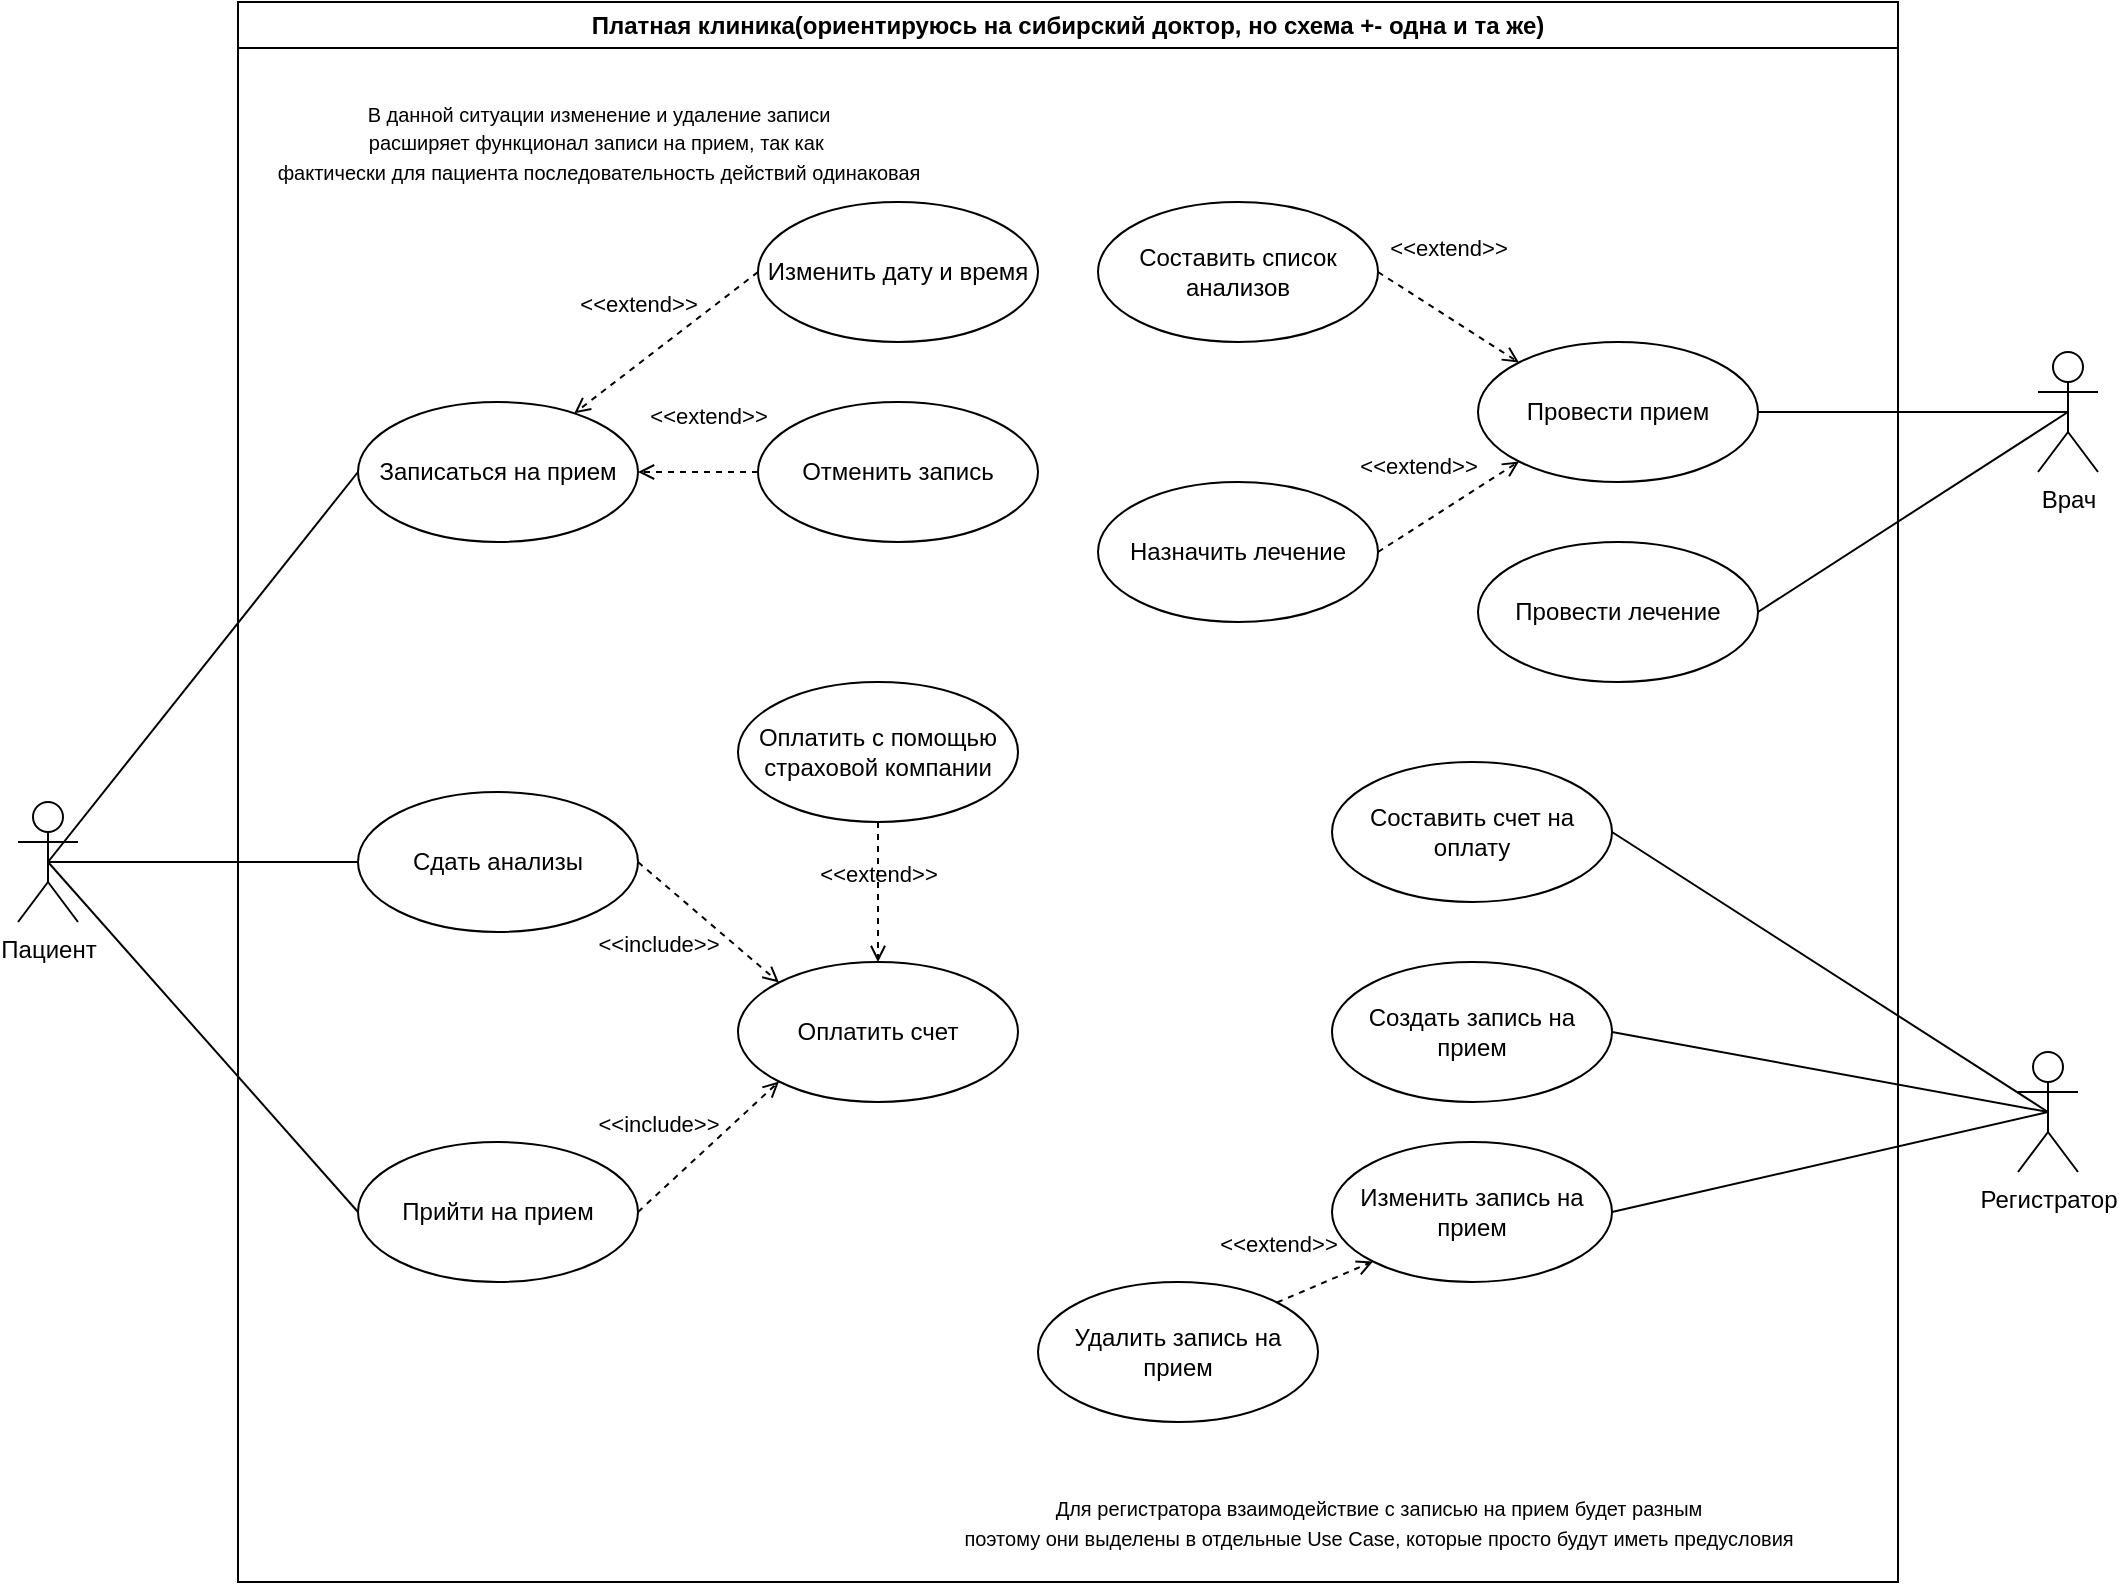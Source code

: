 <mxfile version="24.8.6">
  <diagram name="Страница — 1" id="pbncAWDDMC6TtrEAsIFo">
    <mxGraphModel dx="1622" dy="878" grid="1" gridSize="10" guides="1" tooltips="1" connect="1" arrows="1" fold="1" page="1" pageScale="1" pageWidth="827" pageHeight="1169" math="0" shadow="0">
      <root>
        <mxCell id="0" />
        <mxCell id="1" parent="0" />
        <mxCell id="UMoGHL1l8JR8QsEYYgM0-10" style="rounded=0;orthogonalLoop=1;jettySize=auto;html=1;exitX=0.5;exitY=0.5;exitDx=0;exitDy=0;exitPerimeter=0;entryX=0;entryY=0.5;entryDx=0;entryDy=0;endArrow=none;endFill=0;" parent="1" source="UMoGHL1l8JR8QsEYYgM0-1" target="UMoGHL1l8JR8QsEYYgM0-7" edge="1">
          <mxGeometry relative="1" as="geometry" />
        </mxCell>
        <mxCell id="UMoGHL1l8JR8QsEYYgM0-11" style="rounded=0;orthogonalLoop=1;jettySize=auto;html=1;exitX=0.5;exitY=0.5;exitDx=0;exitDy=0;exitPerimeter=0;entryX=0;entryY=0.5;entryDx=0;entryDy=0;endArrow=none;endFill=0;" parent="1" source="UMoGHL1l8JR8QsEYYgM0-1" target="UMoGHL1l8JR8QsEYYgM0-8" edge="1">
          <mxGeometry relative="1" as="geometry" />
        </mxCell>
        <mxCell id="UMoGHL1l8JR8QsEYYgM0-12" style="rounded=0;orthogonalLoop=1;jettySize=auto;html=1;exitX=0.5;exitY=0.5;exitDx=0;exitDy=0;exitPerimeter=0;entryX=0;entryY=0.5;entryDx=0;entryDy=0;endArrow=none;endFill=0;" parent="1" source="UMoGHL1l8JR8QsEYYgM0-1" target="UMoGHL1l8JR8QsEYYgM0-9" edge="1">
          <mxGeometry relative="1" as="geometry" />
        </mxCell>
        <mxCell id="UMoGHL1l8JR8QsEYYgM0-1" value="Пациент" style="shape=umlActor;verticalLabelPosition=bottom;verticalAlign=top;html=1;" parent="1" vertex="1">
          <mxGeometry x="30" y="400" width="30" height="60" as="geometry" />
        </mxCell>
        <mxCell id="UMoGHL1l8JR8QsEYYgM0-22" style="rounded=0;orthogonalLoop=1;jettySize=auto;html=1;exitX=0.5;exitY=0.5;exitDx=0;exitDy=0;exitPerimeter=0;entryX=1;entryY=0.5;entryDx=0;entryDy=0;endArrow=none;endFill=0;" parent="1" source="UMoGHL1l8JR8QsEYYgM0-4" target="UMoGHL1l8JR8QsEYYgM0-14" edge="1">
          <mxGeometry relative="1" as="geometry" />
        </mxCell>
        <mxCell id="UMoGHL1l8JR8QsEYYgM0-25" style="rounded=0;orthogonalLoop=1;jettySize=auto;html=1;exitX=0.5;exitY=0.5;exitDx=0;exitDy=0;exitPerimeter=0;entryX=1;entryY=0.5;entryDx=0;entryDy=0;endArrow=none;endFill=0;" parent="1" source="UMoGHL1l8JR8QsEYYgM0-4" target="UMoGHL1l8JR8QsEYYgM0-24" edge="1">
          <mxGeometry relative="1" as="geometry" />
        </mxCell>
        <mxCell id="UMoGHL1l8JR8QsEYYgM0-31" style="rounded=0;orthogonalLoop=1;jettySize=auto;html=1;exitX=0.5;exitY=0.5;exitDx=0;exitDy=0;exitPerimeter=0;entryX=1;entryY=0.5;entryDx=0;entryDy=0;endArrow=none;endFill=0;" parent="1" source="UMoGHL1l8JR8QsEYYgM0-4" target="UMoGHL1l8JR8QsEYYgM0-30" edge="1">
          <mxGeometry relative="1" as="geometry" />
        </mxCell>
        <mxCell id="UMoGHL1l8JR8QsEYYgM0-4" value="Регистратор" style="shape=umlActor;verticalLabelPosition=bottom;verticalAlign=top;html=1;" parent="1" vertex="1">
          <mxGeometry x="1030" y="525" width="30" height="60" as="geometry" />
        </mxCell>
        <mxCell id="UMoGHL1l8JR8QsEYYgM0-42" style="rounded=0;orthogonalLoop=1;jettySize=auto;html=1;exitX=0.5;exitY=0.5;exitDx=0;exitDy=0;exitPerimeter=0;entryX=1;entryY=0.5;entryDx=0;entryDy=0;endArrow=none;endFill=0;" parent="1" source="UMoGHL1l8JR8QsEYYgM0-5" target="UMoGHL1l8JR8QsEYYgM0-41" edge="1">
          <mxGeometry relative="1" as="geometry" />
        </mxCell>
        <mxCell id="UMoGHL1l8JR8QsEYYgM0-43" style="rounded=0;orthogonalLoop=1;jettySize=auto;html=1;exitX=0.5;exitY=0.5;exitDx=0;exitDy=0;exitPerimeter=0;entryX=1;entryY=0.5;entryDx=0;entryDy=0;endArrow=none;endFill=0;" parent="1" source="UMoGHL1l8JR8QsEYYgM0-5" target="UMoGHL1l8JR8QsEYYgM0-38" edge="1">
          <mxGeometry relative="1" as="geometry" />
        </mxCell>
        <mxCell id="UMoGHL1l8JR8QsEYYgM0-5" value="Врач" style="shape=umlActor;verticalLabelPosition=bottom;verticalAlign=top;html=1;" parent="1" vertex="1">
          <mxGeometry x="1040" y="175" width="30" height="60" as="geometry" />
        </mxCell>
        <mxCell id="UMoGHL1l8JR8QsEYYgM0-7" value="Записаться на прием" style="ellipse;whiteSpace=wrap;html=1;" parent="1" vertex="1">
          <mxGeometry x="200" y="200" width="140" height="70" as="geometry" />
        </mxCell>
        <mxCell id="UMoGHL1l8JR8QsEYYgM0-8" value="Сдать анализы" style="ellipse;whiteSpace=wrap;html=1;" parent="1" vertex="1">
          <mxGeometry x="200" y="395" width="140" height="70" as="geometry" />
        </mxCell>
        <mxCell id="UMoGHL1l8JR8QsEYYgM0-9" value="Прийти на прием" style="ellipse;whiteSpace=wrap;html=1;" parent="1" vertex="1">
          <mxGeometry x="200" y="570" width="140" height="70" as="geometry" />
        </mxCell>
        <mxCell id="UMoGHL1l8JR8QsEYYgM0-15" value="Изменить дату и время" style="ellipse;whiteSpace=wrap;html=1;" parent="1" vertex="1">
          <mxGeometry x="400" y="100" width="140" height="70" as="geometry" />
        </mxCell>
        <mxCell id="UMoGHL1l8JR8QsEYYgM0-16" value="Отменить запись" style="ellipse;whiteSpace=wrap;html=1;" parent="1" vertex="1">
          <mxGeometry x="400" y="200" width="140" height="70" as="geometry" />
        </mxCell>
        <mxCell id="UMoGHL1l8JR8QsEYYgM0-19" value="&amp;lt;&amp;lt;extend&amp;gt;&amp;gt;" style="html=1;verticalAlign=bottom;labelBackgroundColor=none;endArrow=open;endFill=0;dashed=1;rounded=0;exitX=0;exitY=0.5;exitDx=0;exitDy=0;" parent="1" source="UMoGHL1l8JR8QsEYYgM0-15" target="UMoGHL1l8JR8QsEYYgM0-7" edge="1">
          <mxGeometry x="0.084" y="-17" width="160" relative="1" as="geometry">
            <mxPoint x="190" y="280" as="sourcePoint" />
            <mxPoint x="350" y="280" as="targetPoint" />
            <mxPoint as="offset" />
          </mxGeometry>
        </mxCell>
        <mxCell id="UMoGHL1l8JR8QsEYYgM0-21" value="&amp;lt;&amp;lt;extend&amp;gt;&amp;gt;" style="html=1;verticalAlign=bottom;labelBackgroundColor=none;endArrow=open;endFill=0;dashed=1;rounded=0;exitX=0;exitY=0.5;exitDx=0;exitDy=0;entryX=1;entryY=0.5;entryDx=0;entryDy=0;" parent="1" source="UMoGHL1l8JR8QsEYYgM0-16" target="UMoGHL1l8JR8QsEYYgM0-7" edge="1">
          <mxGeometry x="-0.147" y="-19" width="160" relative="1" as="geometry">
            <mxPoint x="190" y="280" as="sourcePoint" />
            <mxPoint x="350" y="280" as="targetPoint" />
            <mxPoint as="offset" />
          </mxGeometry>
        </mxCell>
        <mxCell id="UMoGHL1l8JR8QsEYYgM0-33" value="Оплатить счет" style="ellipse;whiteSpace=wrap;html=1;" parent="1" vertex="1">
          <mxGeometry x="390" y="480" width="140" height="70" as="geometry" />
        </mxCell>
        <mxCell id="UMoGHL1l8JR8QsEYYgM0-34" value="&amp;lt;&amp;lt;include&amp;gt;&amp;gt;" style="html=1;verticalAlign=bottom;labelBackgroundColor=none;endArrow=open;endFill=0;dashed=1;rounded=0;entryX=0;entryY=0;entryDx=0;entryDy=0;exitX=1;exitY=0.5;exitDx=0;exitDy=0;" parent="1" source="UMoGHL1l8JR8QsEYYgM0-8" target="UMoGHL1l8JR8QsEYYgM0-33" edge="1">
          <mxGeometry x="-0.136" y="-32" width="160" relative="1" as="geometry">
            <mxPoint x="380" y="340" as="sourcePoint" />
            <mxPoint x="580" y="370" as="targetPoint" />
            <mxPoint as="offset" />
          </mxGeometry>
        </mxCell>
        <mxCell id="UMoGHL1l8JR8QsEYYgM0-35" value="&amp;lt;&amp;lt;include&amp;gt;&amp;gt;" style="html=1;verticalAlign=bottom;labelBackgroundColor=none;endArrow=open;endFill=0;dashed=1;rounded=0;entryX=0;entryY=1;entryDx=0;entryDy=0;exitX=1;exitY=0.5;exitDx=0;exitDy=0;" parent="1" source="UMoGHL1l8JR8QsEYYgM0-9" target="UMoGHL1l8JR8QsEYYgM0-33" edge="1">
          <mxGeometry x="-0.352" y="19" width="160" relative="1" as="geometry">
            <mxPoint x="310" y="530" as="sourcePoint" />
            <mxPoint x="350" y="440" as="targetPoint" />
            <mxPoint as="offset" />
          </mxGeometry>
        </mxCell>
        <mxCell id="UMoGHL1l8JR8QsEYYgM0-36" value="Оплатить с помощью страховой компании" style="ellipse;whiteSpace=wrap;html=1;" parent="1" vertex="1">
          <mxGeometry x="390" y="340" width="140" height="70" as="geometry" />
        </mxCell>
        <mxCell id="UMoGHL1l8JR8QsEYYgM0-37" value="&amp;lt;&amp;lt;extend&amp;gt;&amp;gt;" style="html=1;verticalAlign=bottom;labelBackgroundColor=none;endArrow=open;endFill=0;dashed=1;rounded=0;exitX=0.5;exitY=1;exitDx=0;exitDy=0;entryX=0.5;entryY=0;entryDx=0;entryDy=0;" parent="1" source="UMoGHL1l8JR8QsEYYgM0-36" target="UMoGHL1l8JR8QsEYYgM0-33" edge="1">
          <mxGeometry width="160" relative="1" as="geometry">
            <mxPoint x="420" y="370" as="sourcePoint" />
            <mxPoint x="580" y="370" as="targetPoint" />
          </mxGeometry>
        </mxCell>
        <mxCell id="UMoGHL1l8JR8QsEYYgM0-46" value="Платная клиника(ориентируюсь на сибирский доктор, но схема +- одна и та же)" style="swimlane;whiteSpace=wrap;html=1;" parent="1" vertex="1">
          <mxGeometry x="140" width="830" height="790" as="geometry" />
        </mxCell>
        <mxCell id="UMoGHL1l8JR8QsEYYgM0-28" value="&lt;font style=&quot;font-size: 10px;&quot;&gt;Для регистратора взаимодействие с записью на прием будет разным&lt;br&gt;поэтому они выделены в отдельные Use Case, которые просто будут иметь предусловия&lt;/font&gt;" style="text;html=1;align=center;verticalAlign=middle;resizable=0;points=[];autosize=1;strokeColor=none;fillColor=none;" parent="UMoGHL1l8JR8QsEYYgM0-46" vertex="1">
          <mxGeometry x="350" y="740" width="440" height="40" as="geometry" />
        </mxCell>
        <mxCell id="UMoGHL1l8JR8QsEYYgM0-39" value="Составить список анализов" style="ellipse;whiteSpace=wrap;html=1;" parent="UMoGHL1l8JR8QsEYYgM0-46" vertex="1">
          <mxGeometry x="430" y="100" width="140" height="70" as="geometry" />
        </mxCell>
        <mxCell id="UMoGHL1l8JR8QsEYYgM0-40" value="Назначить лечение" style="ellipse;whiteSpace=wrap;html=1;" parent="UMoGHL1l8JR8QsEYYgM0-46" vertex="1">
          <mxGeometry x="430" y="240" width="140" height="70" as="geometry" />
        </mxCell>
        <mxCell id="UMoGHL1l8JR8QsEYYgM0-38" value="Провести прием" style="ellipse;whiteSpace=wrap;html=1;" parent="UMoGHL1l8JR8QsEYYgM0-46" vertex="1">
          <mxGeometry x="620" y="170" width="140" height="70" as="geometry" />
        </mxCell>
        <mxCell id="UMoGHL1l8JR8QsEYYgM0-44" value="&amp;lt;&amp;lt;extend&amp;gt;&amp;gt;" style="html=1;verticalAlign=bottom;labelBackgroundColor=none;endArrow=open;endFill=0;dashed=1;rounded=0;exitX=1;exitY=0.5;exitDx=0;exitDy=0;entryX=0;entryY=0;entryDx=0;entryDy=0;" parent="UMoGHL1l8JR8QsEYYgM0-46" source="UMoGHL1l8JR8QsEYYgM0-39" target="UMoGHL1l8JR8QsEYYgM0-38" edge="1">
          <mxGeometry x="-0.337" y="22" width="160" relative="1" as="geometry">
            <mxPoint x="280" y="370" as="sourcePoint" />
            <mxPoint x="440" y="370" as="targetPoint" />
            <mxPoint as="offset" />
          </mxGeometry>
        </mxCell>
        <mxCell id="UMoGHL1l8JR8QsEYYgM0-45" value="&amp;lt;&amp;lt;extend&amp;gt;&amp;gt;" style="html=1;verticalAlign=bottom;labelBackgroundColor=none;endArrow=open;endFill=0;dashed=1;rounded=0;exitX=1;exitY=0.5;exitDx=0;exitDy=0;entryX=0;entryY=1;entryDx=0;entryDy=0;" parent="UMoGHL1l8JR8QsEYYgM0-46" source="UMoGHL1l8JR8QsEYYgM0-40" target="UMoGHL1l8JR8QsEYYgM0-38" edge="1">
          <mxGeometry x="-0.16" y="18" width="160" relative="1" as="geometry">
            <mxPoint x="510" y="320" as="sourcePoint" />
            <mxPoint x="670" y="320" as="targetPoint" />
            <mxPoint as="offset" />
          </mxGeometry>
        </mxCell>
        <mxCell id="UMoGHL1l8JR8QsEYYgM0-41" value="Провести лечение" style="ellipse;whiteSpace=wrap;html=1;" parent="UMoGHL1l8JR8QsEYYgM0-46" vertex="1">
          <mxGeometry x="620" y="270" width="140" height="70" as="geometry" />
        </mxCell>
        <mxCell id="UMoGHL1l8JR8QsEYYgM0-27" value="&lt;font style=&quot;font-size: 10px;&quot;&gt;В данной ситуации изменение и удаление записи&lt;br&gt;расширяет функционал записи на прием, так как&amp;nbsp;&lt;br&gt;фактически для пациента последовательность действий одинаковая&lt;/font&gt;" style="text;html=1;align=center;verticalAlign=middle;resizable=0;points=[];autosize=1;strokeColor=none;fillColor=none;" parent="UMoGHL1l8JR8QsEYYgM0-46" vertex="1">
          <mxGeometry x="10" y="40" width="340" height="60" as="geometry" />
        </mxCell>
        <mxCell id="UMoGHL1l8JR8QsEYYgM0-14" value="Создать запись на прием" style="ellipse;whiteSpace=wrap;html=1;" parent="UMoGHL1l8JR8QsEYYgM0-46" vertex="1">
          <mxGeometry x="547" y="480" width="140" height="70" as="geometry" />
        </mxCell>
        <mxCell id="UMoGHL1l8JR8QsEYYgM0-24" value="Изменить запись на прием" style="ellipse;whiteSpace=wrap;html=1;" parent="UMoGHL1l8JR8QsEYYgM0-46" vertex="1">
          <mxGeometry x="547" y="570" width="140" height="70" as="geometry" />
        </mxCell>
        <mxCell id="75I2UDcjjq_lx1arJ3Kx-1" value="Удалить запись на прием" style="ellipse;whiteSpace=wrap;html=1;" vertex="1" parent="UMoGHL1l8JR8QsEYYgM0-46">
          <mxGeometry x="400" y="640" width="140" height="70" as="geometry" />
        </mxCell>
        <mxCell id="75I2UDcjjq_lx1arJ3Kx-2" value="&amp;lt;&amp;lt;extend&amp;gt;&amp;gt;" style="html=1;verticalAlign=bottom;labelBackgroundColor=none;endArrow=open;endFill=0;dashed=1;rounded=0;exitX=1;exitY=0;exitDx=0;exitDy=0;entryX=0;entryY=1;entryDx=0;entryDy=0;" edge="1" parent="UMoGHL1l8JR8QsEYYgM0-46" source="75I2UDcjjq_lx1arJ3Kx-1" target="UMoGHL1l8JR8QsEYYgM0-24">
          <mxGeometry x="-0.674" y="19" width="160" relative="1" as="geometry">
            <mxPoint x="450" y="550" as="sourcePoint" />
            <mxPoint x="610" y="550" as="targetPoint" />
            <mxPoint y="1" as="offset" />
          </mxGeometry>
        </mxCell>
        <mxCell id="UMoGHL1l8JR8QsEYYgM0-30" value="Составить счет на оплату" style="ellipse;whiteSpace=wrap;html=1;" parent="UMoGHL1l8JR8QsEYYgM0-46" vertex="1">
          <mxGeometry x="547" y="380" width="140" height="70" as="geometry" />
        </mxCell>
      </root>
    </mxGraphModel>
  </diagram>
</mxfile>
